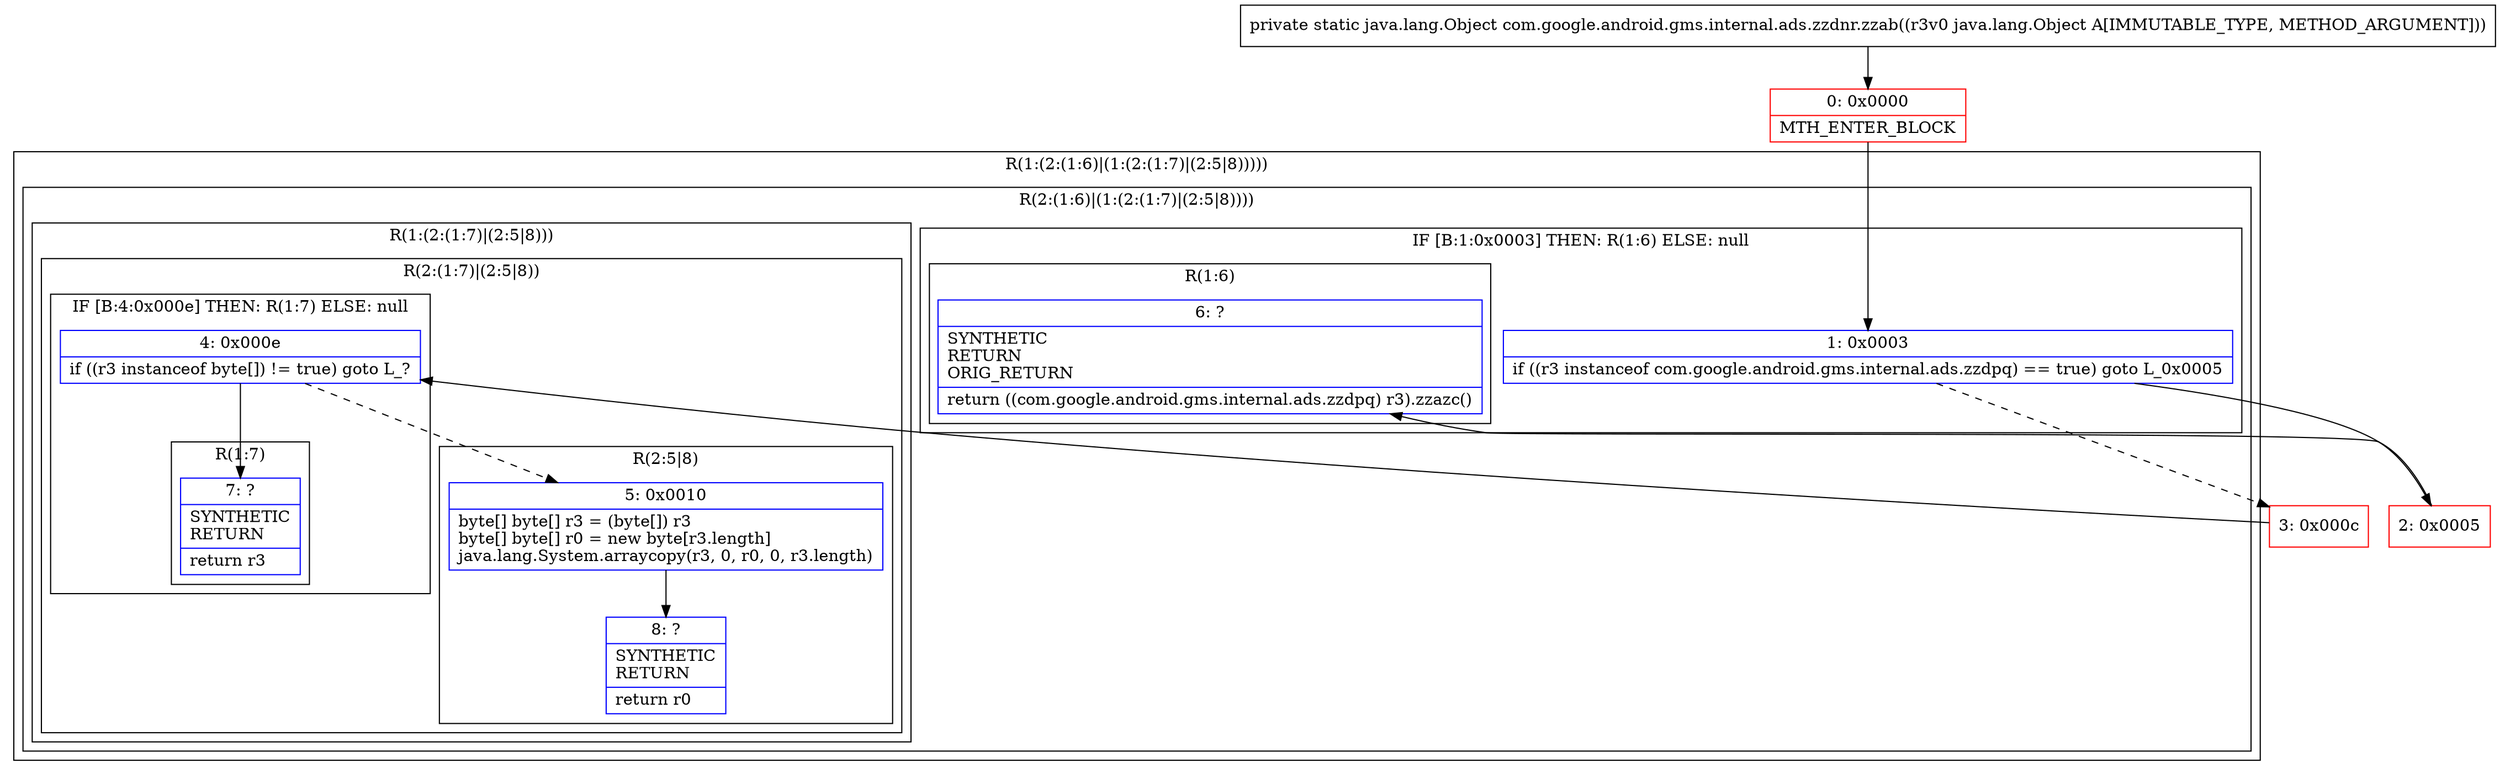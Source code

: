 digraph "CFG forcom.google.android.gms.internal.ads.zzdnr.zzab(Ljava\/lang\/Object;)Ljava\/lang\/Object;" {
subgraph cluster_Region_704542293 {
label = "R(1:(2:(1:6)|(1:(2:(1:7)|(2:5|8)))))";
node [shape=record,color=blue];
subgraph cluster_Region_1008690789 {
label = "R(2:(1:6)|(1:(2:(1:7)|(2:5|8))))";
node [shape=record,color=blue];
subgraph cluster_IfRegion_640393836 {
label = "IF [B:1:0x0003] THEN: R(1:6) ELSE: null";
node [shape=record,color=blue];
Node_1 [shape=record,label="{1\:\ 0x0003|if ((r3 instanceof com.google.android.gms.internal.ads.zzdpq) == true) goto L_0x0005\l}"];
subgraph cluster_Region_1878643048 {
label = "R(1:6)";
node [shape=record,color=blue];
Node_6 [shape=record,label="{6\:\ ?|SYNTHETIC\lRETURN\lORIG_RETURN\l|return ((com.google.android.gms.internal.ads.zzdpq) r3).zzazc()\l}"];
}
}
subgraph cluster_Region_896491036 {
label = "R(1:(2:(1:7)|(2:5|8)))";
node [shape=record,color=blue];
subgraph cluster_Region_1912879770 {
label = "R(2:(1:7)|(2:5|8))";
node [shape=record,color=blue];
subgraph cluster_IfRegion_164089460 {
label = "IF [B:4:0x000e] THEN: R(1:7) ELSE: null";
node [shape=record,color=blue];
Node_4 [shape=record,label="{4\:\ 0x000e|if ((r3 instanceof byte[]) != true) goto L_?\l}"];
subgraph cluster_Region_680803509 {
label = "R(1:7)";
node [shape=record,color=blue];
Node_7 [shape=record,label="{7\:\ ?|SYNTHETIC\lRETURN\l|return r3\l}"];
}
}
subgraph cluster_Region_184913404 {
label = "R(2:5|8)";
node [shape=record,color=blue];
Node_5 [shape=record,label="{5\:\ 0x0010|byte[] byte[] r3 = (byte[]) r3\lbyte[] byte[] r0 = new byte[r3.length]\ljava.lang.System.arraycopy(r3, 0, r0, 0, r3.length)\l}"];
Node_8 [shape=record,label="{8\:\ ?|SYNTHETIC\lRETURN\l|return r0\l}"];
}
}
}
}
}
Node_0 [shape=record,color=red,label="{0\:\ 0x0000|MTH_ENTER_BLOCK\l}"];
Node_2 [shape=record,color=red,label="{2\:\ 0x0005}"];
Node_3 [shape=record,color=red,label="{3\:\ 0x000c}"];
MethodNode[shape=record,label="{private static java.lang.Object com.google.android.gms.internal.ads.zzdnr.zzab((r3v0 java.lang.Object A[IMMUTABLE_TYPE, METHOD_ARGUMENT])) }"];
MethodNode -> Node_0;
Node_1 -> Node_2;
Node_1 -> Node_3[style=dashed];
Node_4 -> Node_5[style=dashed];
Node_4 -> Node_7;
Node_5 -> Node_8;
Node_0 -> Node_1;
Node_2 -> Node_6;
Node_3 -> Node_4;
}

